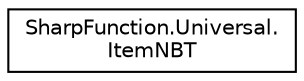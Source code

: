digraph "Graphical Class Hierarchy"
{
 // LATEX_PDF_SIZE
  edge [fontname="Helvetica",fontsize="10",labelfontname="Helvetica",labelfontsize="10"];
  node [fontname="Helvetica",fontsize="10",shape=record];
  rankdir="LR";
  Node0 [label="SharpFunction.Universal.\lItemNBT",height=0.2,width=0.4,color="black", fillcolor="white", style="filled",URL="$class_sharp_function_1_1_universal_1_1_item_n_b_t.html",tooltip="Represents NBT data of item"];
}
